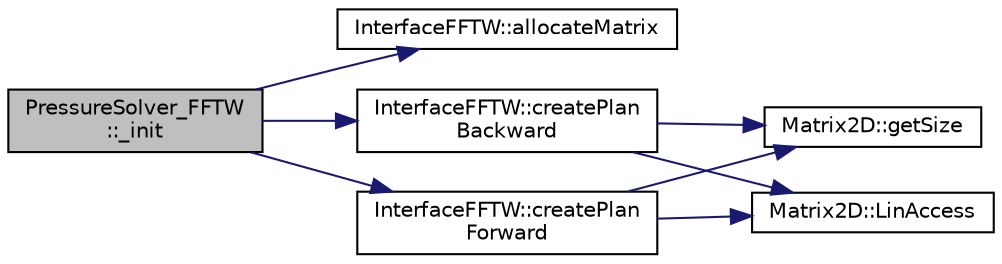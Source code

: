 digraph "PressureSolver_FFTW::_init"
{
  edge [fontname="Helvetica",fontsize="10",labelfontname="Helvetica",labelfontsize="10"];
  node [fontname="Helvetica",fontsize="10",shape=record];
  rankdir="LR";
  Node1 [label="PressureSolver_FFTW\l::_init",height=0.2,width=0.4,color="black", fillcolor="grey75", style="filled", fontcolor="black"];
  Node1 -> Node2 [color="midnightblue",fontsize="10",style="solid",fontname="Helvetica"];
  Node2 [label="InterfaceFFTW::allocateMatrix",height=0.2,width=0.4,color="black", fillcolor="white", style="filled",URL="$class_interface_f_f_t_w.html#ad0a54971c30188421efa89e7bb1de5be"];
  Node1 -> Node3 [color="midnightblue",fontsize="10",style="solid",fontname="Helvetica"];
  Node3 [label="InterfaceFFTW::createPlan\lForward",height=0.2,width=0.4,color="black", fillcolor="white", style="filled",URL="$class_interface_f_f_t_w.html#ae4f34532c57a98db7339f8726054c497"];
  Node3 -> Node4 [color="midnightblue",fontsize="10",style="solid",fontname="Helvetica"];
  Node4 [label="Matrix2D::getSize",height=0.2,width=0.4,color="black", fillcolor="white", style="filled",URL="$class_matrix2_d.html#aec1488d6824828fad81ab3532aad7b52"];
  Node3 -> Node5 [color="midnightblue",fontsize="10",style="solid",fontname="Helvetica"];
  Node5 [label="Matrix2D::LinAccess",height=0.2,width=0.4,color="black", fillcolor="white", style="filled",URL="$class_matrix2_d.html#aeb645f6067a4bcce6e29ab37e0c2b67a"];
  Node1 -> Node6 [color="midnightblue",fontsize="10",style="solid",fontname="Helvetica"];
  Node6 [label="InterfaceFFTW::createPlan\lBackward",height=0.2,width=0.4,color="black", fillcolor="white", style="filled",URL="$class_interface_f_f_t_w.html#a4986e58342aa4f57a1dc4d3f580d3241"];
  Node6 -> Node4 [color="midnightblue",fontsize="10",style="solid",fontname="Helvetica"];
  Node6 -> Node5 [color="midnightblue",fontsize="10",style="solid",fontname="Helvetica"];
}
